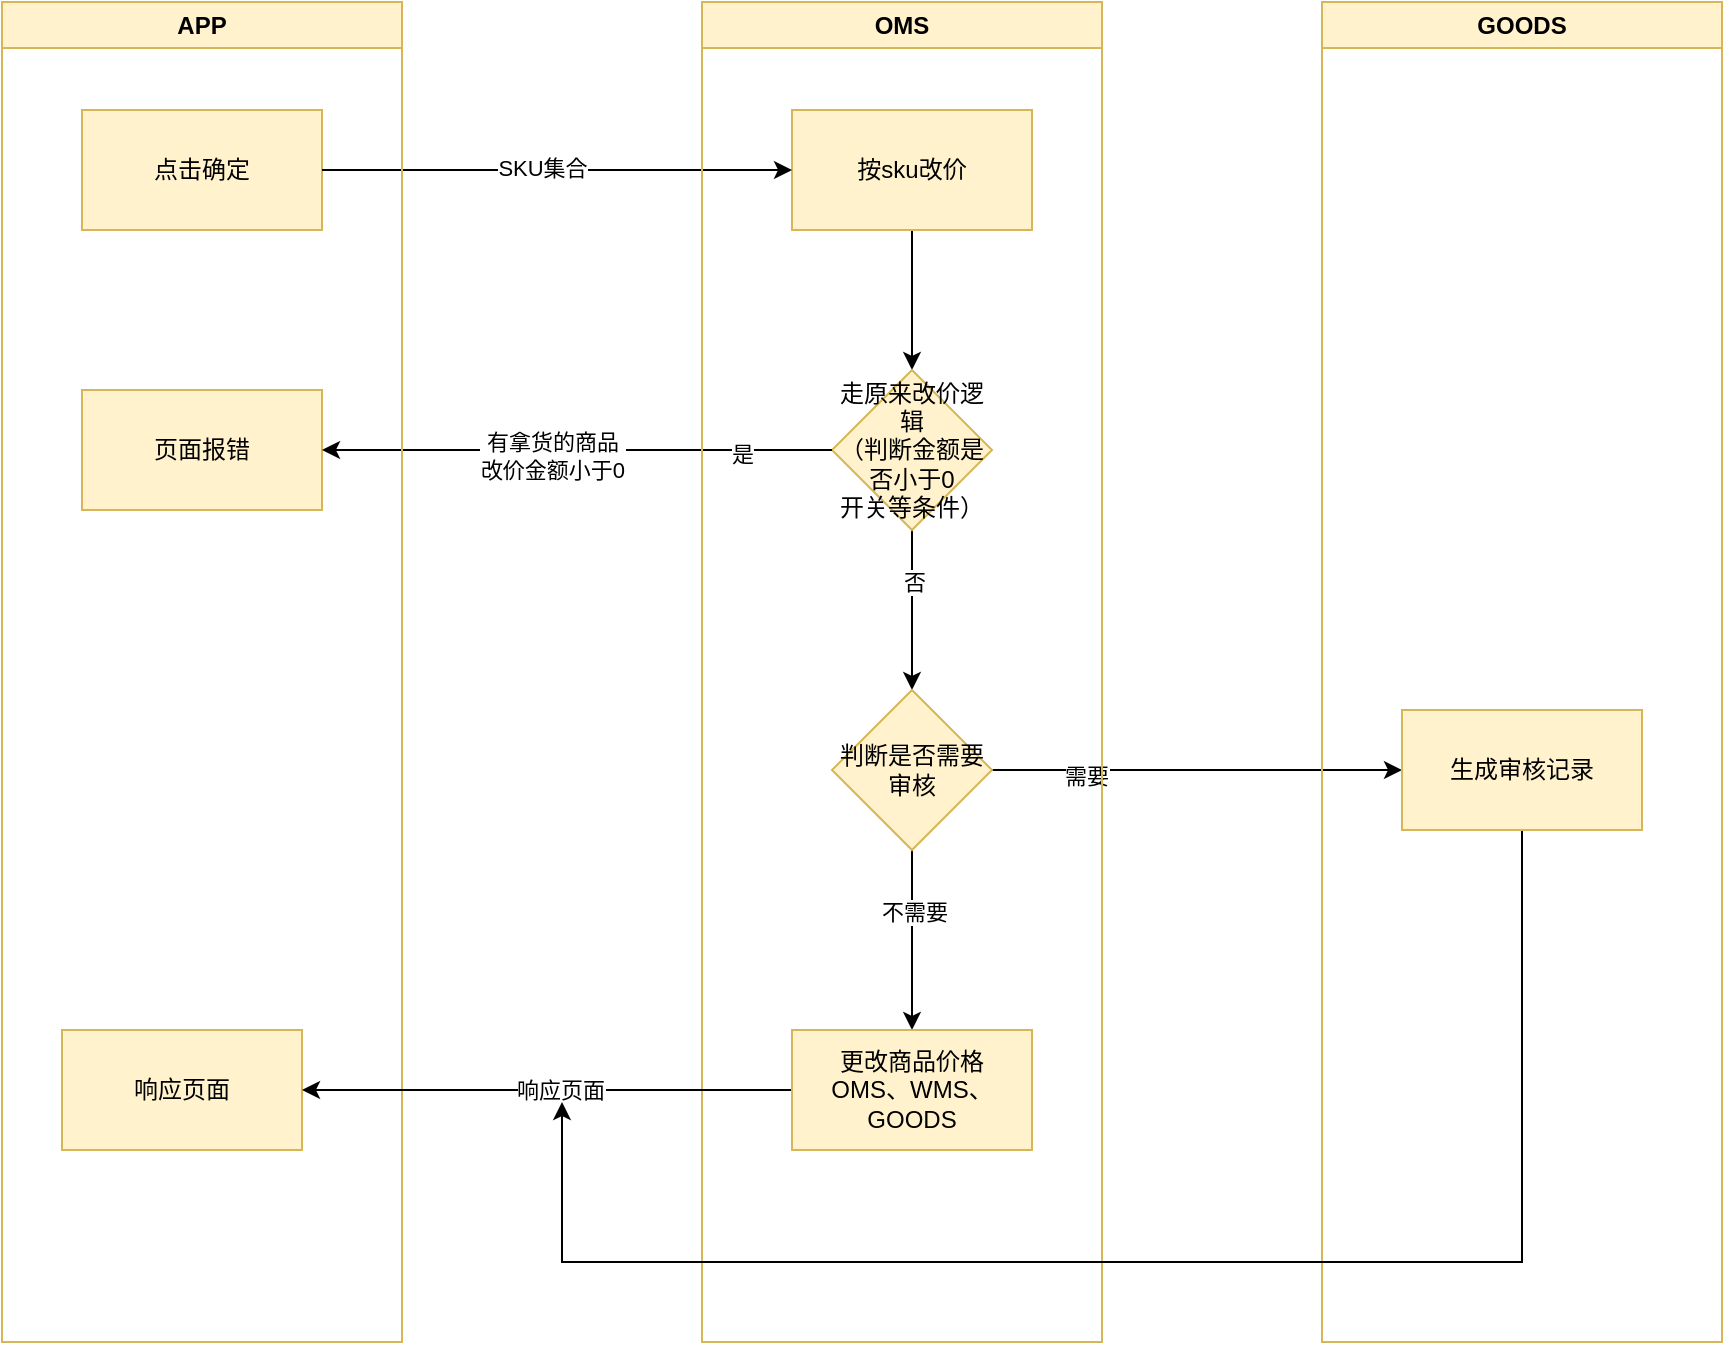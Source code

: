 <mxfile version="22.1.0" type="github">
  <diagram name="第 1 页" id="H8Uz2zI9-mmSf8cG6KoQ">
    <mxGraphModel dx="1050" dy="-627" grid="1" gridSize="10" guides="1" tooltips="1" connect="1" arrows="1" fold="1" page="1" pageScale="1" pageWidth="827" pageHeight="1169" math="0" shadow="0">
      <root>
        <mxCell id="0" />
        <mxCell id="1" parent="0" />
        <mxCell id="noPtUkKImKWTc9keI7Ia-1" value="点击确定" style="whiteSpace=wrap;html=1;fillColor=#fff2cc;strokeColor=#d6b656;" vertex="1" parent="1">
          <mxGeometry x="120" y="1384" width="120" height="60" as="geometry" />
        </mxCell>
        <mxCell id="noPtUkKImKWTc9keI7Ia-2" value="页面报错" style="whiteSpace=wrap;html=1;fillColor=#fff2cc;strokeColor=#d6b656;" vertex="1" parent="1">
          <mxGeometry x="120" y="1524" width="120" height="60" as="geometry" />
        </mxCell>
        <mxCell id="noPtUkKImKWTc9keI7Ia-3" value="" style="edgeStyle=orthogonalEdgeStyle;rounded=0;orthogonalLoop=1;jettySize=auto;html=1;" edge="1" parent="1" source="noPtUkKImKWTc9keI7Ia-4" target="noPtUkKImKWTc9keI7Ia-6">
          <mxGeometry relative="1" as="geometry" />
        </mxCell>
        <mxCell id="noPtUkKImKWTc9keI7Ia-4" value="按sku改价" style="whiteSpace=wrap;html=1;fillColor=#fff2cc;strokeColor=#d6b656;" vertex="1" parent="1">
          <mxGeometry x="475" y="1384" width="120" height="60" as="geometry" />
        </mxCell>
        <mxCell id="noPtUkKImKWTc9keI7Ia-5" value="" style="edgeStyle=orthogonalEdgeStyle;rounded=0;orthogonalLoop=1;jettySize=auto;html=1;" edge="1" parent="1" source="noPtUkKImKWTc9keI7Ia-6" target="noPtUkKImKWTc9keI7Ia-7">
          <mxGeometry relative="1" as="geometry" />
        </mxCell>
        <mxCell id="noPtUkKImKWTc9keI7Ia-29" value="否" style="edgeLabel;html=1;align=center;verticalAlign=middle;resizable=0;points=[];" vertex="1" connectable="0" parent="noPtUkKImKWTc9keI7Ia-5">
          <mxGeometry x="-0.35" y="1" relative="1" as="geometry">
            <mxPoint as="offset" />
          </mxGeometry>
        </mxCell>
        <mxCell id="noPtUkKImKWTc9keI7Ia-6" value="走原来改价逻辑&lt;br style=&quot;border-color: var(--border-color);&quot;&gt;（判断金额是否小于0&lt;br style=&quot;border-color: var(--border-color);&quot;&gt;开关等条件）" style="rhombus;whiteSpace=wrap;html=1;fillColor=#fff2cc;strokeColor=#d6b656;" vertex="1" parent="1">
          <mxGeometry x="495" y="1514" width="80" height="80" as="geometry" />
        </mxCell>
        <mxCell id="noPtUkKImKWTc9keI7Ia-18" value="" style="edgeStyle=orthogonalEdgeStyle;rounded=0;orthogonalLoop=1;jettySize=auto;html=1;" edge="1" parent="1" source="noPtUkKImKWTc9keI7Ia-7" target="noPtUkKImKWTc9keI7Ia-17">
          <mxGeometry relative="1" as="geometry" />
        </mxCell>
        <mxCell id="noPtUkKImKWTc9keI7Ia-19" value="需要" style="edgeLabel;html=1;align=center;verticalAlign=middle;resizable=0;points=[];" vertex="1" connectable="0" parent="noPtUkKImKWTc9keI7Ia-18">
          <mxGeometry x="-0.547" y="-3" relative="1" as="geometry">
            <mxPoint as="offset" />
          </mxGeometry>
        </mxCell>
        <mxCell id="noPtUkKImKWTc9keI7Ia-21" value="" style="edgeStyle=orthogonalEdgeStyle;rounded=0;orthogonalLoop=1;jettySize=auto;html=1;" edge="1" parent="1" source="noPtUkKImKWTc9keI7Ia-7" target="noPtUkKImKWTc9keI7Ia-20">
          <mxGeometry relative="1" as="geometry" />
        </mxCell>
        <mxCell id="noPtUkKImKWTc9keI7Ia-22" value="不需要" style="edgeLabel;html=1;align=center;verticalAlign=middle;resizable=0;points=[];" vertex="1" connectable="0" parent="noPtUkKImKWTc9keI7Ia-21">
          <mxGeometry x="-0.32" y="1" relative="1" as="geometry">
            <mxPoint as="offset" />
          </mxGeometry>
        </mxCell>
        <mxCell id="noPtUkKImKWTc9keI7Ia-7" value="判断是否需要审核" style="rhombus;whiteSpace=wrap;html=1;fillColor=#fff2cc;strokeColor=#d6b656;" vertex="1" parent="1">
          <mxGeometry x="495" y="1674" width="80" height="80" as="geometry" />
        </mxCell>
        <mxCell id="noPtUkKImKWTc9keI7Ia-8" value="" style="edgeStyle=orthogonalEdgeStyle;rounded=0;orthogonalLoop=1;jettySize=auto;html=1;" edge="1" parent="1" source="noPtUkKImKWTc9keI7Ia-1" target="noPtUkKImKWTc9keI7Ia-4">
          <mxGeometry relative="1" as="geometry" />
        </mxCell>
        <mxCell id="noPtUkKImKWTc9keI7Ia-23" value="SKU集合" style="edgeLabel;html=1;align=center;verticalAlign=middle;resizable=0;points=[];" vertex="1" connectable="0" parent="noPtUkKImKWTc9keI7Ia-8">
          <mxGeometry x="-0.064" y="1" relative="1" as="geometry">
            <mxPoint as="offset" />
          </mxGeometry>
        </mxCell>
        <mxCell id="noPtUkKImKWTc9keI7Ia-9" value="" style="edgeStyle=orthogonalEdgeStyle;rounded=0;orthogonalLoop=1;jettySize=auto;html=1;" edge="1" parent="1" source="noPtUkKImKWTc9keI7Ia-6" target="noPtUkKImKWTc9keI7Ia-2">
          <mxGeometry relative="1" as="geometry" />
        </mxCell>
        <mxCell id="noPtUkKImKWTc9keI7Ia-10" value="有拿货的商品&lt;br&gt;改价金额小于0" style="edgeLabel;html=1;align=center;verticalAlign=middle;resizable=0;points=[];" vertex="1" connectable="0" parent="noPtUkKImKWTc9keI7Ia-9">
          <mxGeometry x="0.101" y="3" relative="1" as="geometry">
            <mxPoint as="offset" />
          </mxGeometry>
        </mxCell>
        <mxCell id="noPtUkKImKWTc9keI7Ia-28" value="是" style="edgeLabel;html=1;align=center;verticalAlign=middle;resizable=0;points=[];" vertex="1" connectable="0" parent="noPtUkKImKWTc9keI7Ia-9">
          <mxGeometry x="-0.644" y="2" relative="1" as="geometry">
            <mxPoint as="offset" />
          </mxGeometry>
        </mxCell>
        <mxCell id="noPtUkKImKWTc9keI7Ia-11" value="APP" style="swimlane;whiteSpace=wrap;html=1;fillColor=#fff2cc;strokeColor=#d6b656;" vertex="1" parent="1">
          <mxGeometry x="80" y="1330" width="200" height="670" as="geometry" />
        </mxCell>
        <mxCell id="noPtUkKImKWTc9keI7Ia-27" value="响应页面" style="rounded=0;whiteSpace=wrap;html=1;fillColor=#fff2cc;strokeColor=#d6b656;" vertex="1" parent="noPtUkKImKWTc9keI7Ia-11">
          <mxGeometry x="30" y="514" width="120" height="60" as="geometry" />
        </mxCell>
        <mxCell id="noPtUkKImKWTc9keI7Ia-12" value="OMS" style="swimlane;whiteSpace=wrap;html=1;startSize=23;fillColor=#fff2cc;strokeColor=#d6b656;" vertex="1" parent="1">
          <mxGeometry x="430" y="1330" width="200" height="670" as="geometry" />
        </mxCell>
        <mxCell id="noPtUkKImKWTc9keI7Ia-25" style="edgeStyle=orthogonalEdgeStyle;rounded=0;orthogonalLoop=1;jettySize=auto;html=1;" edge="1" parent="noPtUkKImKWTc9keI7Ia-12" source="noPtUkKImKWTc9keI7Ia-20">
          <mxGeometry relative="1" as="geometry">
            <mxPoint x="-200" y="544" as="targetPoint" />
          </mxGeometry>
        </mxCell>
        <mxCell id="noPtUkKImKWTc9keI7Ia-26" value="响应页面" style="edgeLabel;html=1;align=center;verticalAlign=middle;resizable=0;points=[];" vertex="1" connectable="0" parent="noPtUkKImKWTc9keI7Ia-25">
          <mxGeometry x="-0.056" relative="1" as="geometry">
            <mxPoint as="offset" />
          </mxGeometry>
        </mxCell>
        <mxCell id="noPtUkKImKWTc9keI7Ia-20" value="更改商品价格&lt;br&gt;OMS、WMS、GOODS" style="whiteSpace=wrap;html=1;fillColor=#fff2cc;strokeColor=#d6b656;" vertex="1" parent="noPtUkKImKWTc9keI7Ia-12">
          <mxGeometry x="45" y="514" width="120" height="60" as="geometry" />
        </mxCell>
        <mxCell id="noPtUkKImKWTc9keI7Ia-14" value="GOODS" style="swimlane;whiteSpace=wrap;html=1;fillColor=#fff2cc;strokeColor=#d6b656;" vertex="1" parent="1">
          <mxGeometry x="740" y="1330" width="200" height="670" as="geometry" />
        </mxCell>
        <mxCell id="noPtUkKImKWTc9keI7Ia-24" style="edgeStyle=orthogonalEdgeStyle;rounded=0;orthogonalLoop=1;jettySize=auto;html=1;" edge="1" parent="noPtUkKImKWTc9keI7Ia-14" source="noPtUkKImKWTc9keI7Ia-17">
          <mxGeometry relative="1" as="geometry">
            <mxPoint x="-380" y="550" as="targetPoint" />
            <Array as="points">
              <mxPoint x="100" y="630" />
              <mxPoint x="-380" y="630" />
              <mxPoint x="-380" y="580" />
            </Array>
          </mxGeometry>
        </mxCell>
        <mxCell id="noPtUkKImKWTc9keI7Ia-17" value="生成审核记录" style="whiteSpace=wrap;html=1;fillColor=#fff2cc;strokeColor=#d6b656;" vertex="1" parent="noPtUkKImKWTc9keI7Ia-14">
          <mxGeometry x="40" y="354" width="120" height="60" as="geometry" />
        </mxCell>
      </root>
    </mxGraphModel>
  </diagram>
</mxfile>
